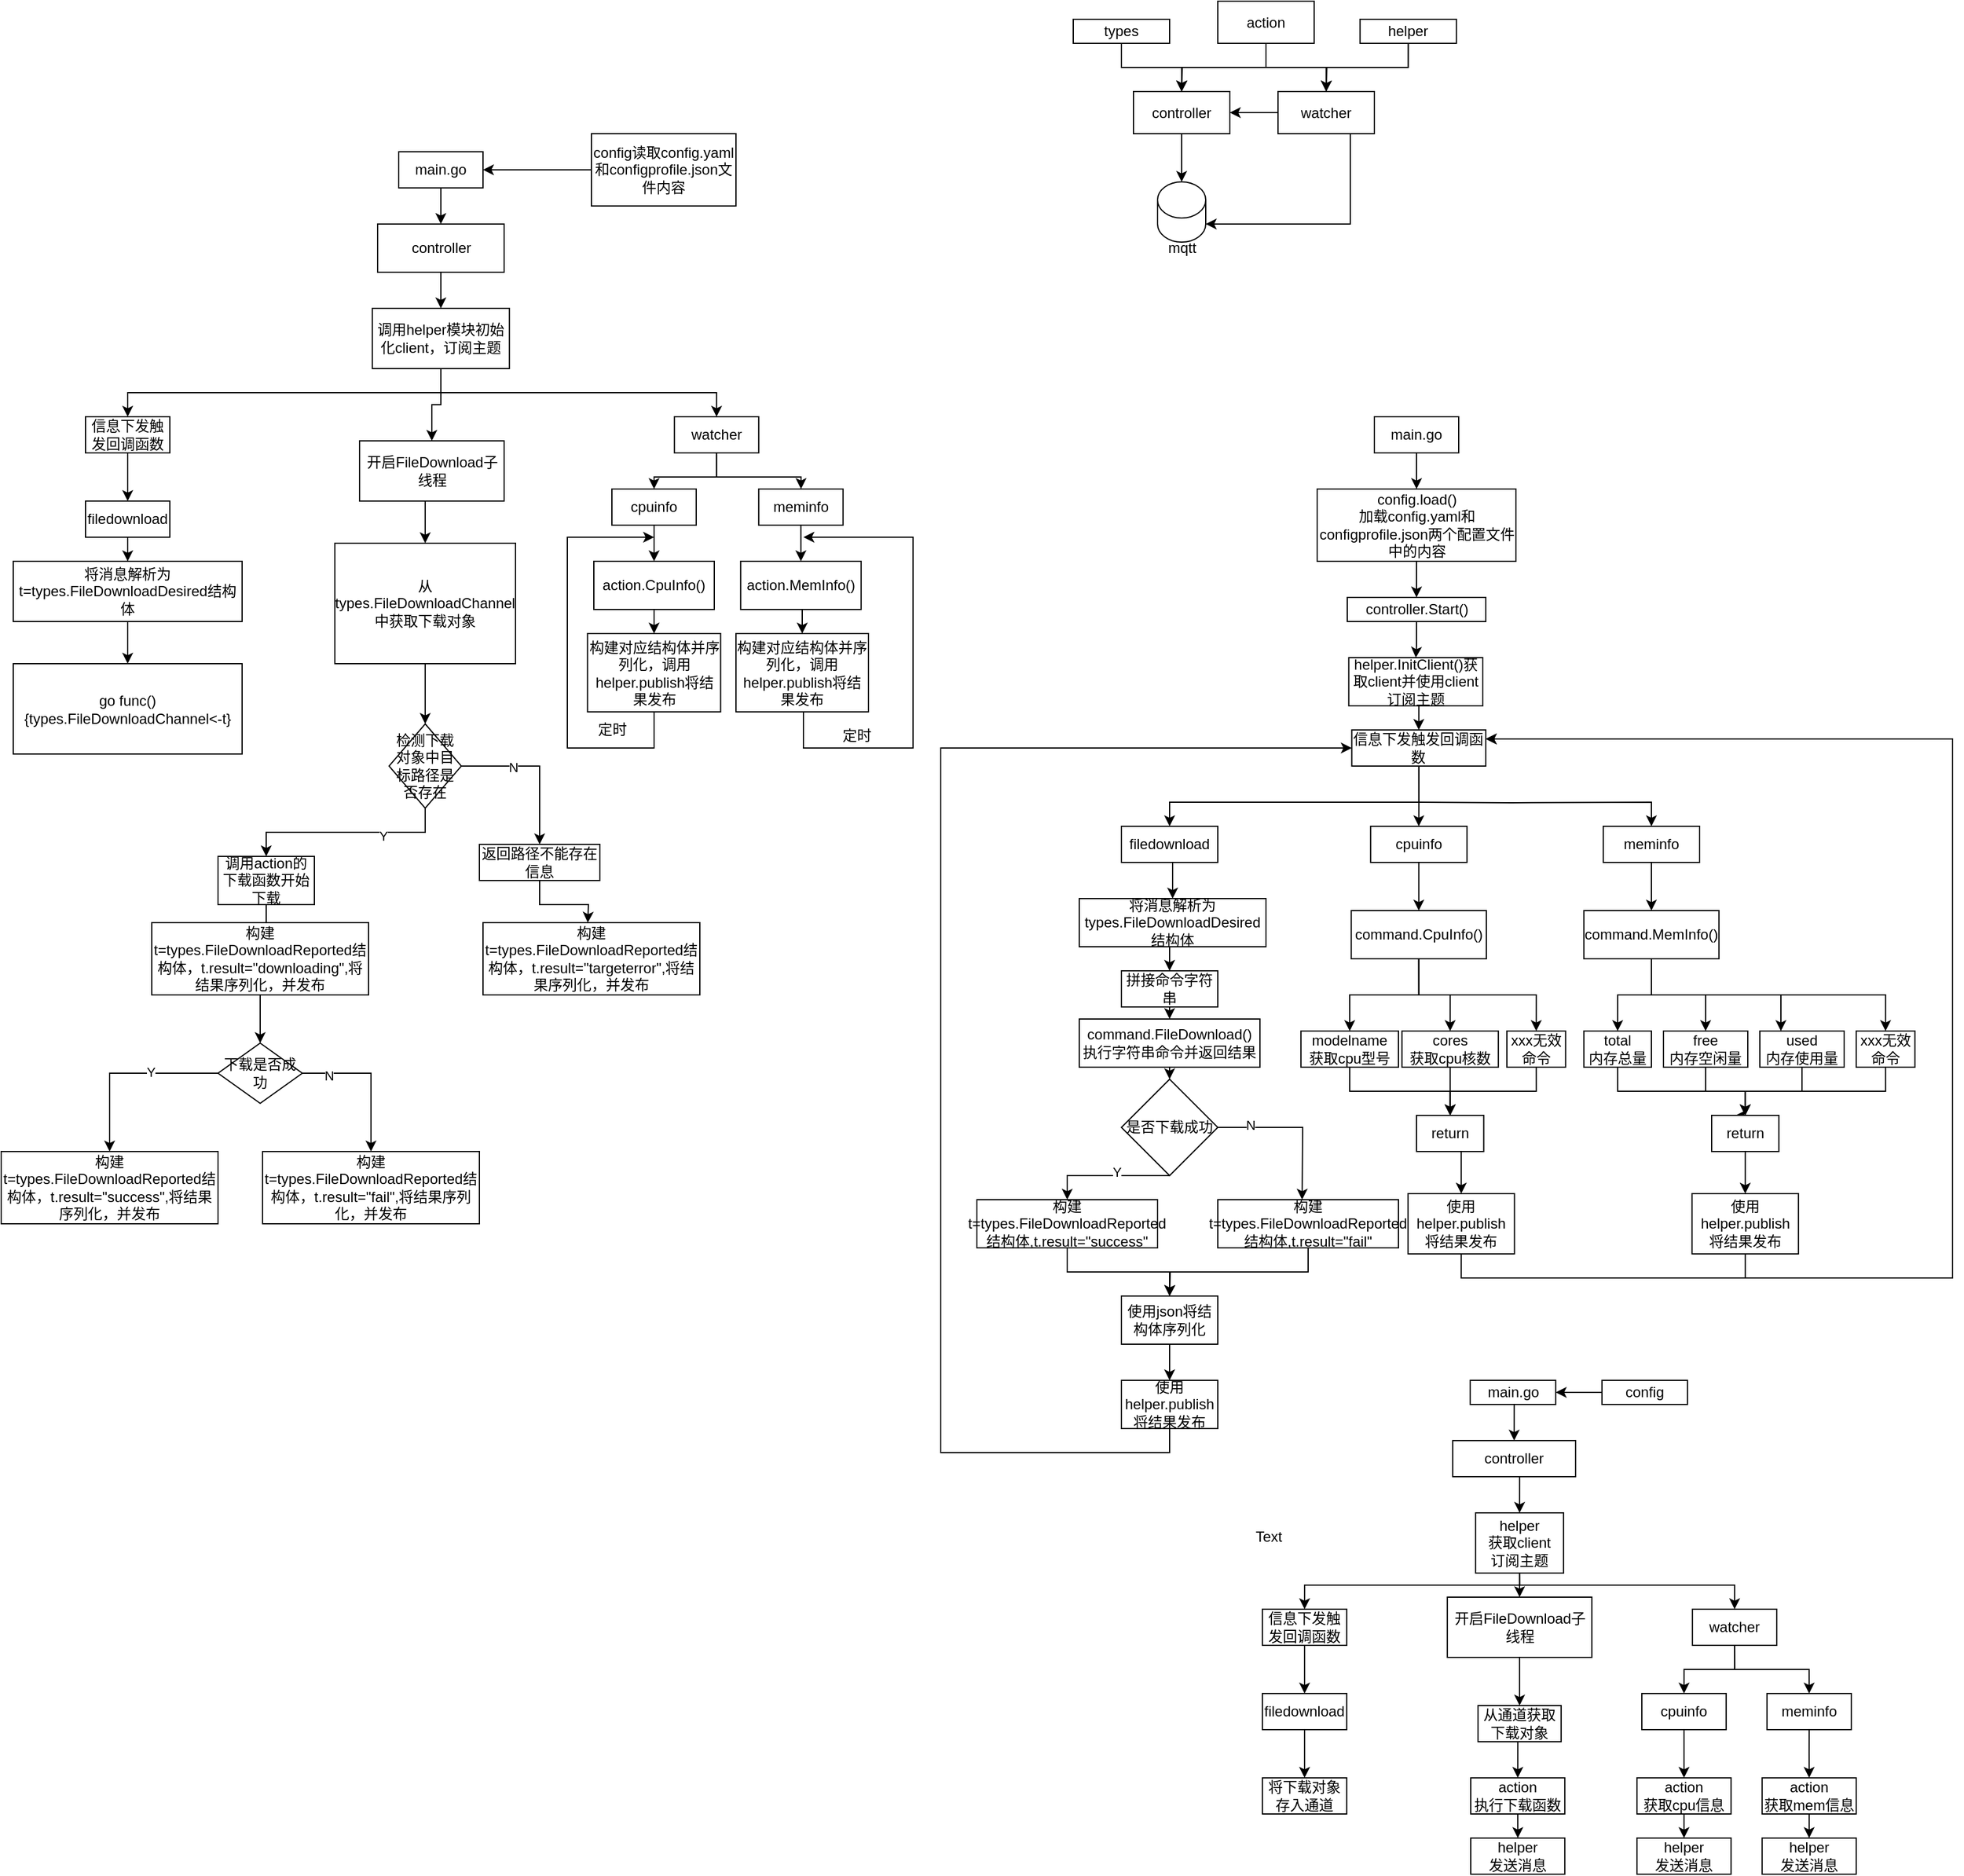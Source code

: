 <mxfile version="14.4.4" type="github">
  <diagram id="HbU7Fu5Y3P3jlQ55RAGB" name="Page-1">
    <mxGraphModel dx="2680" dy="1593" grid="1" gridSize="10" guides="1" tooltips="1" connect="1" arrows="1" fold="1" page="1" pageScale="1" pageWidth="827" pageHeight="1169" math="0" shadow="0">
      <root>
        <mxCell id="0" />
        <mxCell id="1" parent="0" />
        <mxCell id="J7t00RlYxUDwokbcdc5y-10" style="edgeStyle=orthogonalEdgeStyle;rounded=0;orthogonalLoop=1;jettySize=auto;html=1;exitX=0.5;exitY=1;exitDx=0;exitDy=0;" edge="1" parent="1" source="J7t00RlYxUDwokbcdc5y-9">
          <mxGeometry relative="1" as="geometry">
            <mxPoint x="325" y="380" as="targetPoint" />
          </mxGeometry>
        </mxCell>
        <mxCell id="J7t00RlYxUDwokbcdc5y-9" value="main.go" style="rounded=0;whiteSpace=wrap;html=1;" vertex="1" parent="1">
          <mxGeometry x="290" y="320" width="70" height="30" as="geometry" />
        </mxCell>
        <mxCell id="J7t00RlYxUDwokbcdc5y-13" value="" style="edgeStyle=orthogonalEdgeStyle;rounded=0;orthogonalLoop=1;jettySize=auto;html=1;" edge="1" parent="1" source="J7t00RlYxUDwokbcdc5y-11" target="J7t00RlYxUDwokbcdc5y-12">
          <mxGeometry relative="1" as="geometry" />
        </mxCell>
        <mxCell id="J7t00RlYxUDwokbcdc5y-11" value="config.load()&lt;br&gt;加载config.yaml和configprofile.json两个配置文件中的内容" style="rounded=0;whiteSpace=wrap;html=1;" vertex="1" parent="1">
          <mxGeometry x="242.5" y="380" width="165" height="60" as="geometry" />
        </mxCell>
        <mxCell id="J7t00RlYxUDwokbcdc5y-15" style="edgeStyle=orthogonalEdgeStyle;rounded=0;orthogonalLoop=1;jettySize=auto;html=1;exitX=0.5;exitY=1;exitDx=0;exitDy=0;" edge="1" parent="1" source="J7t00RlYxUDwokbcdc5y-12" target="J7t00RlYxUDwokbcdc5y-14">
          <mxGeometry relative="1" as="geometry" />
        </mxCell>
        <mxCell id="J7t00RlYxUDwokbcdc5y-12" value="controller.Start()" style="rounded=0;whiteSpace=wrap;html=1;" vertex="1" parent="1">
          <mxGeometry x="267.5" y="470" width="115" height="20" as="geometry" />
        </mxCell>
        <mxCell id="J7t00RlYxUDwokbcdc5y-17" style="edgeStyle=orthogonalEdgeStyle;rounded=0;orthogonalLoop=1;jettySize=auto;html=1;exitX=0.5;exitY=1;exitDx=0;exitDy=0;entryX=0.5;entryY=0;entryDx=0;entryDy=0;" edge="1" parent="1" source="J7t00RlYxUDwokbcdc5y-14" target="J7t00RlYxUDwokbcdc5y-16">
          <mxGeometry relative="1" as="geometry" />
        </mxCell>
        <mxCell id="J7t00RlYxUDwokbcdc5y-14" value="helper.InitClient()获取client并使用client订阅主题" style="rounded=0;whiteSpace=wrap;html=1;" vertex="1" parent="1">
          <mxGeometry x="268.75" y="520" width="111.25" height="40" as="geometry" />
        </mxCell>
        <mxCell id="J7t00RlYxUDwokbcdc5y-25" style="edgeStyle=orthogonalEdgeStyle;rounded=0;orthogonalLoop=1;jettySize=auto;html=1;entryX=0.5;entryY=0;entryDx=0;entryDy=0;" edge="1" parent="1" source="J7t00RlYxUDwokbcdc5y-16" target="J7t00RlYxUDwokbcdc5y-19">
          <mxGeometry relative="1" as="geometry" />
        </mxCell>
        <mxCell id="J7t00RlYxUDwokbcdc5y-26" style="edgeStyle=orthogonalEdgeStyle;rounded=0;orthogonalLoop=1;jettySize=auto;html=1;" edge="1" parent="1" target="J7t00RlYxUDwokbcdc5y-20">
          <mxGeometry relative="1" as="geometry">
            <mxPoint x="327" y="640" as="sourcePoint" />
          </mxGeometry>
        </mxCell>
        <mxCell id="J7t00RlYxUDwokbcdc5y-27" style="edgeStyle=orthogonalEdgeStyle;rounded=0;orthogonalLoop=1;jettySize=auto;html=1;exitX=0.5;exitY=1;exitDx=0;exitDy=0;entryX=0.5;entryY=0;entryDx=0;entryDy=0;" edge="1" parent="1" source="J7t00RlYxUDwokbcdc5y-16" target="J7t00RlYxUDwokbcdc5y-18">
          <mxGeometry relative="1" as="geometry">
            <Array as="points">
              <mxPoint x="327" y="640" />
              <mxPoint x="120" y="640" />
            </Array>
          </mxGeometry>
        </mxCell>
        <mxCell id="J7t00RlYxUDwokbcdc5y-16" value="信息下发触发回调函数" style="rounded=0;whiteSpace=wrap;html=1;" vertex="1" parent="1">
          <mxGeometry x="271.25" y="580" width="111.25" height="30" as="geometry" />
        </mxCell>
        <mxCell id="J7t00RlYxUDwokbcdc5y-29" style="edgeStyle=orthogonalEdgeStyle;rounded=0;orthogonalLoop=1;jettySize=auto;html=1;entryX=0.5;entryY=0;entryDx=0;entryDy=0;exitX=0.5;exitY=1;exitDx=0;exitDy=0;" edge="1" parent="1" source="J7t00RlYxUDwokbcdc5y-97" target="J7t00RlYxUDwokbcdc5y-28">
          <mxGeometry relative="1" as="geometry">
            <mxPoint x="130" y="760" as="sourcePoint" />
          </mxGeometry>
        </mxCell>
        <mxCell id="J7t00RlYxUDwokbcdc5y-99" style="edgeStyle=orthogonalEdgeStyle;rounded=0;orthogonalLoop=1;jettySize=auto;html=1;exitX=0.5;exitY=1;exitDx=0;exitDy=0;entryX=0.5;entryY=0;entryDx=0;entryDy=0;" edge="1" parent="1" source="J7t00RlYxUDwokbcdc5y-18" target="J7t00RlYxUDwokbcdc5y-97">
          <mxGeometry relative="1" as="geometry" />
        </mxCell>
        <mxCell id="J7t00RlYxUDwokbcdc5y-18" value="filedownload" style="rounded=0;whiteSpace=wrap;html=1;" vertex="1" parent="1">
          <mxGeometry x="80" y="660" width="80" height="30" as="geometry" />
        </mxCell>
        <mxCell id="J7t00RlYxUDwokbcdc5y-56" style="edgeStyle=orthogonalEdgeStyle;rounded=0;orthogonalLoop=1;jettySize=auto;html=1;exitX=0.5;exitY=1;exitDx=0;exitDy=0;entryX=0.5;entryY=0;entryDx=0;entryDy=0;" edge="1" parent="1" source="J7t00RlYxUDwokbcdc5y-19" target="J7t00RlYxUDwokbcdc5y-54">
          <mxGeometry relative="1" as="geometry" />
        </mxCell>
        <mxCell id="J7t00RlYxUDwokbcdc5y-19" value="cpuinfo" style="rounded=0;whiteSpace=wrap;html=1;" vertex="1" parent="1">
          <mxGeometry x="286.87" y="660" width="80" height="30" as="geometry" />
        </mxCell>
        <mxCell id="J7t00RlYxUDwokbcdc5y-71" style="edgeStyle=orthogonalEdgeStyle;rounded=0;orthogonalLoop=1;jettySize=auto;html=1;exitX=0.5;exitY=1;exitDx=0;exitDy=0;entryX=0.5;entryY=0;entryDx=0;entryDy=0;" edge="1" parent="1" source="J7t00RlYxUDwokbcdc5y-20" target="J7t00RlYxUDwokbcdc5y-70">
          <mxGeometry relative="1" as="geometry" />
        </mxCell>
        <mxCell id="J7t00RlYxUDwokbcdc5y-20" value="meminfo" style="rounded=0;whiteSpace=wrap;html=1;" vertex="1" parent="1">
          <mxGeometry x="480" y="660" width="80" height="30" as="geometry" />
        </mxCell>
        <mxCell id="J7t00RlYxUDwokbcdc5y-31" style="edgeStyle=orthogonalEdgeStyle;rounded=0;orthogonalLoop=1;jettySize=auto;html=1;exitX=0.5;exitY=1;exitDx=0;exitDy=0;entryX=0.5;entryY=0;entryDx=0;entryDy=0;" edge="1" parent="1" source="J7t00RlYxUDwokbcdc5y-28" target="J7t00RlYxUDwokbcdc5y-30">
          <mxGeometry relative="1" as="geometry" />
        </mxCell>
        <mxCell id="J7t00RlYxUDwokbcdc5y-28" value="拼接命令字符串" style="rounded=0;whiteSpace=wrap;html=1;" vertex="1" parent="1">
          <mxGeometry x="80" y="780" width="80" height="30" as="geometry" />
        </mxCell>
        <mxCell id="J7t00RlYxUDwokbcdc5y-34" style="edgeStyle=orthogonalEdgeStyle;rounded=0;orthogonalLoop=1;jettySize=auto;html=1;exitX=0.5;exitY=1;exitDx=0;exitDy=0;entryX=0.5;entryY=0;entryDx=0;entryDy=0;" edge="1" parent="1" source="J7t00RlYxUDwokbcdc5y-30" target="J7t00RlYxUDwokbcdc5y-33">
          <mxGeometry relative="1" as="geometry" />
        </mxCell>
        <mxCell id="J7t00RlYxUDwokbcdc5y-30" value="command.FileDownload()执行字符串命令并返回结果" style="rounded=0;whiteSpace=wrap;html=1;" vertex="1" parent="1">
          <mxGeometry x="45" y="820" width="150" height="40" as="geometry" />
        </mxCell>
        <mxCell id="J7t00RlYxUDwokbcdc5y-35" style="edgeStyle=orthogonalEdgeStyle;rounded=0;orthogonalLoop=1;jettySize=auto;html=1;exitX=0.5;exitY=1;exitDx=0;exitDy=0;entryX=0.5;entryY=0;entryDx=0;entryDy=0;" edge="1" parent="1" source="J7t00RlYxUDwokbcdc5y-33" target="J7t00RlYxUDwokbcdc5y-36">
          <mxGeometry relative="1" as="geometry">
            <mxPoint x="120" y="970" as="targetPoint" />
            <Array as="points">
              <mxPoint x="120" y="950" />
              <mxPoint x="35" y="950" />
            </Array>
          </mxGeometry>
        </mxCell>
        <mxCell id="J7t00RlYxUDwokbcdc5y-47" value="Y" style="edgeLabel;html=1;align=center;verticalAlign=middle;resizable=0;points=[];" vertex="1" connectable="0" parent="J7t00RlYxUDwokbcdc5y-35">
          <mxGeometry x="-0.148" y="-3" relative="1" as="geometry">
            <mxPoint as="offset" />
          </mxGeometry>
        </mxCell>
        <mxCell id="J7t00RlYxUDwokbcdc5y-37" style="edgeStyle=orthogonalEdgeStyle;rounded=0;orthogonalLoop=1;jettySize=auto;html=1;exitX=1;exitY=0.5;exitDx=0;exitDy=0;" edge="1" parent="1" source="J7t00RlYxUDwokbcdc5y-33">
          <mxGeometry relative="1" as="geometry">
            <mxPoint x="230" y="970" as="targetPoint" />
          </mxGeometry>
        </mxCell>
        <mxCell id="J7t00RlYxUDwokbcdc5y-46" value="N" style="edgeLabel;html=1;align=center;verticalAlign=middle;resizable=0;points=[];" vertex="1" connectable="0" parent="J7t00RlYxUDwokbcdc5y-37">
          <mxGeometry x="-0.586" y="2" relative="1" as="geometry">
            <mxPoint as="offset" />
          </mxGeometry>
        </mxCell>
        <mxCell id="J7t00RlYxUDwokbcdc5y-33" value="是否下载成功" style="rhombus;whiteSpace=wrap;html=1;" vertex="1" parent="1">
          <mxGeometry x="80" y="870" width="80" height="80" as="geometry" />
        </mxCell>
        <mxCell id="J7t00RlYxUDwokbcdc5y-40" style="edgeStyle=orthogonalEdgeStyle;rounded=0;orthogonalLoop=1;jettySize=auto;html=1;exitX=0.5;exitY=1;exitDx=0;exitDy=0;entryX=0.5;entryY=0;entryDx=0;entryDy=0;" edge="1" parent="1" source="J7t00RlYxUDwokbcdc5y-36" target="J7t00RlYxUDwokbcdc5y-39">
          <mxGeometry relative="1" as="geometry" />
        </mxCell>
        <mxCell id="J7t00RlYxUDwokbcdc5y-36" value="构建t=types.FileDownloadReported结构体,t.result=&quot;success&quot;" style="rounded=0;whiteSpace=wrap;html=1;" vertex="1" parent="1">
          <mxGeometry x="-40" y="970" width="150" height="40" as="geometry" />
        </mxCell>
        <mxCell id="J7t00RlYxUDwokbcdc5y-41" style="edgeStyle=orthogonalEdgeStyle;rounded=0;orthogonalLoop=1;jettySize=auto;html=1;exitX=0.5;exitY=1;exitDx=0;exitDy=0;" edge="1" parent="1" source="J7t00RlYxUDwokbcdc5y-38">
          <mxGeometry relative="1" as="geometry">
            <mxPoint x="120" y="1050" as="targetPoint" />
          </mxGeometry>
        </mxCell>
        <mxCell id="J7t00RlYxUDwokbcdc5y-38" value="构建t=types.FileDownloadReported结构体,t.result=&quot;fail&quot;" style="rounded=0;whiteSpace=wrap;html=1;" vertex="1" parent="1">
          <mxGeometry x="160" y="970" width="150" height="40" as="geometry" />
        </mxCell>
        <mxCell id="J7t00RlYxUDwokbcdc5y-43" style="edgeStyle=orthogonalEdgeStyle;rounded=0;orthogonalLoop=1;jettySize=auto;html=1;exitX=0.5;exitY=1;exitDx=0;exitDy=0;entryX=0.5;entryY=0;entryDx=0;entryDy=0;" edge="1" parent="1" source="J7t00RlYxUDwokbcdc5y-39" target="J7t00RlYxUDwokbcdc5y-42">
          <mxGeometry relative="1" as="geometry" />
        </mxCell>
        <mxCell id="J7t00RlYxUDwokbcdc5y-39" value="使用json将结构体序列化" style="rounded=0;whiteSpace=wrap;html=1;" vertex="1" parent="1">
          <mxGeometry x="80" y="1050" width="80" height="40" as="geometry" />
        </mxCell>
        <mxCell id="J7t00RlYxUDwokbcdc5y-44" style="edgeStyle=orthogonalEdgeStyle;rounded=0;orthogonalLoop=1;jettySize=auto;html=1;exitX=0.5;exitY=1;exitDx=0;exitDy=0;entryX=0;entryY=0.5;entryDx=0;entryDy=0;" edge="1" parent="1" source="J7t00RlYxUDwokbcdc5y-42" target="J7t00RlYxUDwokbcdc5y-16">
          <mxGeometry relative="1" as="geometry">
            <Array as="points">
              <mxPoint x="120" y="1180" />
              <mxPoint x="-70" y="1180" />
              <mxPoint x="-70" y="595" />
            </Array>
          </mxGeometry>
        </mxCell>
        <mxCell id="J7t00RlYxUDwokbcdc5y-42" value="使用helper.publish将结果发布" style="rounded=0;whiteSpace=wrap;html=1;" vertex="1" parent="1">
          <mxGeometry x="80" y="1120" width="80" height="40" as="geometry" />
        </mxCell>
        <mxCell id="J7t00RlYxUDwokbcdc5y-64" style="edgeStyle=orthogonalEdgeStyle;rounded=0;orthogonalLoop=1;jettySize=auto;html=1;exitX=0.5;exitY=1;exitDx=0;exitDy=0;entryX=0.5;entryY=0;entryDx=0;entryDy=0;" edge="1" parent="1" source="J7t00RlYxUDwokbcdc5y-48" target="J7t00RlYxUDwokbcdc5y-63">
          <mxGeometry relative="1" as="geometry" />
        </mxCell>
        <mxCell id="J7t00RlYxUDwokbcdc5y-48" value="modelname&lt;br&gt;获取cpu型号" style="rounded=0;whiteSpace=wrap;html=1;" vertex="1" parent="1">
          <mxGeometry x="229.06" y="830" width="80.94" height="30" as="geometry" />
        </mxCell>
        <mxCell id="J7t00RlYxUDwokbcdc5y-65" style="edgeStyle=orthogonalEdgeStyle;rounded=0;orthogonalLoop=1;jettySize=auto;html=1;exitX=0.5;exitY=1;exitDx=0;exitDy=0;entryX=0.5;entryY=0;entryDx=0;entryDy=0;" edge="1" parent="1" source="J7t00RlYxUDwokbcdc5y-49" target="J7t00RlYxUDwokbcdc5y-63">
          <mxGeometry relative="1" as="geometry" />
        </mxCell>
        <mxCell id="J7t00RlYxUDwokbcdc5y-49" value="cores&lt;br&gt;获取cpu核数" style="rounded=0;whiteSpace=wrap;html=1;" vertex="1" parent="1">
          <mxGeometry x="312.89" y="830" width="80" height="30" as="geometry" />
        </mxCell>
        <mxCell id="J7t00RlYxUDwokbcdc5y-57" style="edgeStyle=orthogonalEdgeStyle;rounded=0;orthogonalLoop=1;jettySize=auto;html=1;exitX=0.5;exitY=1;exitDx=0;exitDy=0;entryX=0.5;entryY=0;entryDx=0;entryDy=0;" edge="1" parent="1" source="J7t00RlYxUDwokbcdc5y-54" target="J7t00RlYxUDwokbcdc5y-49">
          <mxGeometry relative="1" as="geometry" />
        </mxCell>
        <mxCell id="J7t00RlYxUDwokbcdc5y-58" style="edgeStyle=orthogonalEdgeStyle;rounded=0;orthogonalLoop=1;jettySize=auto;html=1;exitX=0.5;exitY=1;exitDx=0;exitDy=0;entryX=0.5;entryY=0;entryDx=0;entryDy=0;" edge="1" parent="1" source="J7t00RlYxUDwokbcdc5y-54" target="J7t00RlYxUDwokbcdc5y-48">
          <mxGeometry relative="1" as="geometry" />
        </mxCell>
        <mxCell id="J7t00RlYxUDwokbcdc5y-61" style="edgeStyle=orthogonalEdgeStyle;rounded=0;orthogonalLoop=1;jettySize=auto;html=1;exitX=0.5;exitY=1;exitDx=0;exitDy=0;entryX=0.5;entryY=0;entryDx=0;entryDy=0;" edge="1" parent="1" source="J7t00RlYxUDwokbcdc5y-54" target="J7t00RlYxUDwokbcdc5y-60">
          <mxGeometry relative="1" as="geometry" />
        </mxCell>
        <mxCell id="J7t00RlYxUDwokbcdc5y-54" value="command.CpuInfo()" style="rounded=0;whiteSpace=wrap;html=1;" vertex="1" parent="1">
          <mxGeometry x="270.78" y="730" width="112.18" height="40" as="geometry" />
        </mxCell>
        <mxCell id="J7t00RlYxUDwokbcdc5y-66" style="edgeStyle=orthogonalEdgeStyle;rounded=0;orthogonalLoop=1;jettySize=auto;html=1;exitX=0.5;exitY=1;exitDx=0;exitDy=0;entryX=0.5;entryY=0;entryDx=0;entryDy=0;" edge="1" parent="1" source="J7t00RlYxUDwokbcdc5y-60" target="J7t00RlYxUDwokbcdc5y-63">
          <mxGeometry relative="1" as="geometry">
            <mxPoint x="350" y="900" as="targetPoint" />
          </mxGeometry>
        </mxCell>
        <mxCell id="J7t00RlYxUDwokbcdc5y-60" value="xxx无效命令" style="rounded=0;whiteSpace=wrap;html=1;" vertex="1" parent="1">
          <mxGeometry x="400" y="830" width="48.75" height="30" as="geometry" />
        </mxCell>
        <mxCell id="J7t00RlYxUDwokbcdc5y-68" style="edgeStyle=orthogonalEdgeStyle;rounded=0;orthogonalLoop=1;jettySize=auto;html=1;exitX=0.5;exitY=1;exitDx=0;exitDy=0;entryX=0.5;entryY=0;entryDx=0;entryDy=0;" edge="1" parent="1" source="J7t00RlYxUDwokbcdc5y-63" target="J7t00RlYxUDwokbcdc5y-67">
          <mxGeometry relative="1" as="geometry" />
        </mxCell>
        <mxCell id="J7t00RlYxUDwokbcdc5y-63" value="return" style="rounded=0;whiteSpace=wrap;html=1;" vertex="1" parent="1">
          <mxGeometry x="325" y="900" width="55.79" height="30" as="geometry" />
        </mxCell>
        <mxCell id="J7t00RlYxUDwokbcdc5y-88" style="edgeStyle=orthogonalEdgeStyle;rounded=0;orthogonalLoop=1;jettySize=auto;html=1;exitX=0.5;exitY=1;exitDx=0;exitDy=0;entryX=1;entryY=0.25;entryDx=0;entryDy=0;" edge="1" parent="1" source="J7t00RlYxUDwokbcdc5y-67" target="J7t00RlYxUDwokbcdc5y-16">
          <mxGeometry relative="1" as="geometry">
            <Array as="points">
              <mxPoint x="362" y="1035" />
              <mxPoint x="770" y="1035" />
              <mxPoint x="770" y="588" />
            </Array>
          </mxGeometry>
        </mxCell>
        <mxCell id="J7t00RlYxUDwokbcdc5y-67" value="使用helper.publish将结果发布" style="rounded=0;whiteSpace=wrap;html=1;" vertex="1" parent="1">
          <mxGeometry x="317.93" y="965" width="88.36" height="50" as="geometry" />
        </mxCell>
        <mxCell id="J7t00RlYxUDwokbcdc5y-75" style="edgeStyle=orthogonalEdgeStyle;rounded=0;orthogonalLoop=1;jettySize=auto;html=1;exitX=0.5;exitY=1;exitDx=0;exitDy=0;entryX=0.5;entryY=0;entryDx=0;entryDy=0;" edge="1" parent="1" source="J7t00RlYxUDwokbcdc5y-70" target="J7t00RlYxUDwokbcdc5y-72">
          <mxGeometry relative="1" as="geometry" />
        </mxCell>
        <mxCell id="J7t00RlYxUDwokbcdc5y-76" style="edgeStyle=orthogonalEdgeStyle;rounded=0;orthogonalLoop=1;jettySize=auto;html=1;exitX=0.5;exitY=1;exitDx=0;exitDy=0;entryX=0.5;entryY=0;entryDx=0;entryDy=0;" edge="1" parent="1" source="J7t00RlYxUDwokbcdc5y-70" target="J7t00RlYxUDwokbcdc5y-73">
          <mxGeometry relative="1" as="geometry" />
        </mxCell>
        <mxCell id="J7t00RlYxUDwokbcdc5y-77" style="edgeStyle=orthogonalEdgeStyle;rounded=0;orthogonalLoop=1;jettySize=auto;html=1;exitX=0.5;exitY=1;exitDx=0;exitDy=0;entryX=0.25;entryY=0;entryDx=0;entryDy=0;" edge="1" parent="1" source="J7t00RlYxUDwokbcdc5y-70" target="J7t00RlYxUDwokbcdc5y-74">
          <mxGeometry relative="1" as="geometry" />
        </mxCell>
        <mxCell id="J7t00RlYxUDwokbcdc5y-79" style="edgeStyle=orthogonalEdgeStyle;rounded=0;orthogonalLoop=1;jettySize=auto;html=1;exitX=0.5;exitY=1;exitDx=0;exitDy=0;entryX=0.5;entryY=0;entryDx=0;entryDy=0;" edge="1" parent="1" source="J7t00RlYxUDwokbcdc5y-70" target="J7t00RlYxUDwokbcdc5y-78">
          <mxGeometry relative="1" as="geometry" />
        </mxCell>
        <mxCell id="J7t00RlYxUDwokbcdc5y-70" value="command.MemInfo()" style="rounded=0;whiteSpace=wrap;html=1;" vertex="1" parent="1">
          <mxGeometry x="463.91" y="730" width="112.18" height="40" as="geometry" />
        </mxCell>
        <mxCell id="J7t00RlYxUDwokbcdc5y-81" style="edgeStyle=orthogonalEdgeStyle;rounded=0;orthogonalLoop=1;jettySize=auto;html=1;exitX=0.5;exitY=1;exitDx=0;exitDy=0;entryX=0.5;entryY=0;entryDx=0;entryDy=0;" edge="1" parent="1" source="J7t00RlYxUDwokbcdc5y-72" target="J7t00RlYxUDwokbcdc5y-80">
          <mxGeometry relative="1" as="geometry" />
        </mxCell>
        <mxCell id="J7t00RlYxUDwokbcdc5y-72" value="total&lt;br&gt;内存总量" style="rounded=0;whiteSpace=wrap;html=1;" vertex="1" parent="1">
          <mxGeometry x="463.91" y="830" width="56.09" height="30" as="geometry" />
        </mxCell>
        <mxCell id="J7t00RlYxUDwokbcdc5y-82" style="edgeStyle=orthogonalEdgeStyle;rounded=0;orthogonalLoop=1;jettySize=auto;html=1;exitX=0.5;exitY=1;exitDx=0;exitDy=0;entryX=0.358;entryY=0;entryDx=0;entryDy=0;entryPerimeter=0;" edge="1" parent="1" source="J7t00RlYxUDwokbcdc5y-73" target="J7t00RlYxUDwokbcdc5y-80">
          <mxGeometry relative="1" as="geometry">
            <mxPoint x="600" y="900" as="targetPoint" />
            <Array as="points">
              <mxPoint x="565" y="880" />
              <mxPoint x="598" y="880" />
              <mxPoint x="598" y="900" />
            </Array>
          </mxGeometry>
        </mxCell>
        <mxCell id="J7t00RlYxUDwokbcdc5y-73" value="free&lt;br&gt;内存空闲量" style="rounded=0;whiteSpace=wrap;html=1;" vertex="1" parent="1">
          <mxGeometry x="530" y="830" width="70" height="30" as="geometry" />
        </mxCell>
        <mxCell id="J7t00RlYxUDwokbcdc5y-83" style="edgeStyle=orthogonalEdgeStyle;rounded=0;orthogonalLoop=1;jettySize=auto;html=1;exitX=0.5;exitY=1;exitDx=0;exitDy=0;entryX=0.5;entryY=0;entryDx=0;entryDy=0;" edge="1" parent="1" source="J7t00RlYxUDwokbcdc5y-74" target="J7t00RlYxUDwokbcdc5y-80">
          <mxGeometry relative="1" as="geometry" />
        </mxCell>
        <mxCell id="J7t00RlYxUDwokbcdc5y-74" value="used&lt;br&gt;内存使用量" style="rounded=0;whiteSpace=wrap;html=1;" vertex="1" parent="1">
          <mxGeometry x="610" y="830" width="70" height="30" as="geometry" />
        </mxCell>
        <mxCell id="J7t00RlYxUDwokbcdc5y-84" style="edgeStyle=orthogonalEdgeStyle;rounded=0;orthogonalLoop=1;jettySize=auto;html=1;exitX=0.5;exitY=1;exitDx=0;exitDy=0;entryX=0.5;entryY=0;entryDx=0;entryDy=0;" edge="1" parent="1" source="J7t00RlYxUDwokbcdc5y-78" target="J7t00RlYxUDwokbcdc5y-80">
          <mxGeometry relative="1" as="geometry" />
        </mxCell>
        <mxCell id="J7t00RlYxUDwokbcdc5y-78" value="xxx无效命令" style="rounded=0;whiteSpace=wrap;html=1;" vertex="1" parent="1">
          <mxGeometry x="690" y="830" width="48.75" height="30" as="geometry" />
        </mxCell>
        <mxCell id="J7t00RlYxUDwokbcdc5y-86" style="edgeStyle=orthogonalEdgeStyle;rounded=0;orthogonalLoop=1;jettySize=auto;html=1;exitX=0.5;exitY=1;exitDx=0;exitDy=0;entryX=0.5;entryY=0;entryDx=0;entryDy=0;" edge="1" parent="1" source="J7t00RlYxUDwokbcdc5y-80" target="J7t00RlYxUDwokbcdc5y-85">
          <mxGeometry relative="1" as="geometry" />
        </mxCell>
        <mxCell id="J7t00RlYxUDwokbcdc5y-80" value="return" style="rounded=0;whiteSpace=wrap;html=1;" vertex="1" parent="1">
          <mxGeometry x="570" y="900" width="55.79" height="30" as="geometry" />
        </mxCell>
        <mxCell id="J7t00RlYxUDwokbcdc5y-87" style="edgeStyle=orthogonalEdgeStyle;rounded=0;orthogonalLoop=1;jettySize=auto;html=1;exitX=0.5;exitY=1;exitDx=0;exitDy=0;entryX=1;entryY=0.25;entryDx=0;entryDy=0;" edge="1" parent="1" source="J7t00RlYxUDwokbcdc5y-85" target="J7t00RlYxUDwokbcdc5y-16">
          <mxGeometry relative="1" as="geometry">
            <Array as="points">
              <mxPoint x="598" y="1035" />
              <mxPoint x="770" y="1035" />
              <mxPoint x="770" y="588" />
            </Array>
          </mxGeometry>
        </mxCell>
        <mxCell id="J7t00RlYxUDwokbcdc5y-85" value="使用helper.publish将结果发布" style="rounded=0;whiteSpace=wrap;html=1;" vertex="1" parent="1">
          <mxGeometry x="553.72" y="965" width="88.36" height="50" as="geometry" />
        </mxCell>
        <mxCell id="J7t00RlYxUDwokbcdc5y-97" value="将消息解析为types.FileDownloadDesired结构体" style="rounded=0;whiteSpace=wrap;html=1;" vertex="1" parent="1">
          <mxGeometry x="45" y="720" width="155" height="40" as="geometry" />
        </mxCell>
        <mxCell id="J7t00RlYxUDwokbcdc5y-100" style="edgeStyle=orthogonalEdgeStyle;rounded=0;orthogonalLoop=1;jettySize=auto;html=1;exitX=0.5;exitY=1;exitDx=0;exitDy=0;entryX=0.5;entryY=0;entryDx=0;entryDy=0;entryPerimeter=0;" edge="1" parent="1" source="J7t00RlYxUDwokbcdc5y-101" target="J7t00RlYxUDwokbcdc5y-113">
          <mxGeometry relative="1" as="geometry" />
        </mxCell>
        <mxCell id="J7t00RlYxUDwokbcdc5y-101" value="controller" style="rounded=0;whiteSpace=wrap;html=1;" vertex="1" parent="1">
          <mxGeometry x="90" y="50" width="80" height="35" as="geometry" />
        </mxCell>
        <mxCell id="J7t00RlYxUDwokbcdc5y-102" style="edgeStyle=orthogonalEdgeStyle;rounded=0;orthogonalLoop=1;jettySize=auto;html=1;exitX=0;exitY=0.5;exitDx=0;exitDy=0;entryX=1;entryY=0.5;entryDx=0;entryDy=0;" edge="1" parent="1" source="J7t00RlYxUDwokbcdc5y-104" target="J7t00RlYxUDwokbcdc5y-101">
          <mxGeometry relative="1" as="geometry" />
        </mxCell>
        <mxCell id="J7t00RlYxUDwokbcdc5y-103" style="edgeStyle=orthogonalEdgeStyle;rounded=0;orthogonalLoop=1;jettySize=auto;html=1;exitX=0.75;exitY=1;exitDx=0;exitDy=0;entryX=1;entryY=1;entryDx=0;entryDy=-15;entryPerimeter=0;" edge="1" parent="1" source="J7t00RlYxUDwokbcdc5y-104" target="J7t00RlYxUDwokbcdc5y-113">
          <mxGeometry relative="1" as="geometry" />
        </mxCell>
        <mxCell id="J7t00RlYxUDwokbcdc5y-104" value="watcher" style="rounded=0;whiteSpace=wrap;html=1;" vertex="1" parent="1">
          <mxGeometry x="210" y="50" width="80" height="35" as="geometry" />
        </mxCell>
        <mxCell id="J7t00RlYxUDwokbcdc5y-105" style="edgeStyle=orthogonalEdgeStyle;rounded=0;orthogonalLoop=1;jettySize=auto;html=1;exitX=0.5;exitY=1;exitDx=0;exitDy=0;" edge="1" parent="1" source="J7t00RlYxUDwokbcdc5y-107">
          <mxGeometry relative="1" as="geometry">
            <mxPoint x="250" y="50" as="targetPoint" />
          </mxGeometry>
        </mxCell>
        <mxCell id="J7t00RlYxUDwokbcdc5y-106" style="edgeStyle=orthogonalEdgeStyle;rounded=0;orthogonalLoop=1;jettySize=auto;html=1;exitX=0.5;exitY=1;exitDx=0;exitDy=0;" edge="1" parent="1" source="J7t00RlYxUDwokbcdc5y-107">
          <mxGeometry relative="1" as="geometry">
            <mxPoint x="130" y="50" as="targetPoint" />
          </mxGeometry>
        </mxCell>
        <mxCell id="J7t00RlYxUDwokbcdc5y-107" value="action" style="rounded=0;whiteSpace=wrap;html=1;" vertex="1" parent="1">
          <mxGeometry x="160" y="-25" width="80" height="35" as="geometry" />
        </mxCell>
        <mxCell id="J7t00RlYxUDwokbcdc5y-108" style="edgeStyle=orthogonalEdgeStyle;rounded=0;orthogonalLoop=1;jettySize=auto;html=1;exitX=0.5;exitY=1;exitDx=0;exitDy=0;" edge="1" parent="1" source="J7t00RlYxUDwokbcdc5y-109" target="J7t00RlYxUDwokbcdc5y-101">
          <mxGeometry relative="1" as="geometry" />
        </mxCell>
        <mxCell id="J7t00RlYxUDwokbcdc5y-109" value="types" style="rounded=0;whiteSpace=wrap;html=1;" vertex="1" parent="1">
          <mxGeometry x="40" y="-10" width="80" height="20" as="geometry" />
        </mxCell>
        <mxCell id="J7t00RlYxUDwokbcdc5y-110" style="edgeStyle=orthogonalEdgeStyle;rounded=0;orthogonalLoop=1;jettySize=auto;html=1;exitX=0.5;exitY=1;exitDx=0;exitDy=0;entryX=0.5;entryY=0;entryDx=0;entryDy=0;" edge="1" parent="1" source="J7t00RlYxUDwokbcdc5y-112" target="J7t00RlYxUDwokbcdc5y-104">
          <mxGeometry relative="1" as="geometry" />
        </mxCell>
        <mxCell id="J7t00RlYxUDwokbcdc5y-111" style="edgeStyle=orthogonalEdgeStyle;rounded=0;orthogonalLoop=1;jettySize=auto;html=1;exitX=0.5;exitY=1;exitDx=0;exitDy=0;entryX=0.5;entryY=0;entryDx=0;entryDy=0;" edge="1" parent="1" source="J7t00RlYxUDwokbcdc5y-112" target="J7t00RlYxUDwokbcdc5y-101">
          <mxGeometry relative="1" as="geometry" />
        </mxCell>
        <mxCell id="J7t00RlYxUDwokbcdc5y-112" value="helper" style="rounded=0;whiteSpace=wrap;html=1;" vertex="1" parent="1">
          <mxGeometry x="278.13" y="-10" width="80" height="20" as="geometry" />
        </mxCell>
        <mxCell id="J7t00RlYxUDwokbcdc5y-113" value="" style="shape=cylinder3;whiteSpace=wrap;html=1;boundedLbl=1;backgroundOutline=1;size=15;" vertex="1" parent="1">
          <mxGeometry x="110" y="125" width="40" height="50" as="geometry" />
        </mxCell>
        <mxCell id="J7t00RlYxUDwokbcdc5y-114" value="mqtt" style="text;html=1;align=center;verticalAlign=middle;resizable=0;points=[];autosize=1;" vertex="1" parent="1">
          <mxGeometry x="110" y="170" width="40" height="20" as="geometry" />
        </mxCell>
        <mxCell id="J7t00RlYxUDwokbcdc5y-208" style="edgeStyle=orthogonalEdgeStyle;rounded=0;orthogonalLoop=1;jettySize=auto;html=1;exitX=0.5;exitY=1;exitDx=0;exitDy=0;" edge="1" parent="1" source="J7t00RlYxUDwokbcdc5y-209">
          <mxGeometry relative="1" as="geometry">
            <mxPoint x="-485" y="230" as="targetPoint" />
          </mxGeometry>
        </mxCell>
        <mxCell id="J7t00RlYxUDwokbcdc5y-209" value="controller" style="rounded=0;whiteSpace=wrap;html=1;" vertex="1" parent="1">
          <mxGeometry x="-537.5" y="160" width="105" height="40" as="geometry" />
        </mxCell>
        <mxCell id="J7t00RlYxUDwokbcdc5y-210" style="edgeStyle=orthogonalEdgeStyle;rounded=0;orthogonalLoop=1;jettySize=auto;html=1;exitX=0.5;exitY=1;exitDx=0;exitDy=0;entryX=0.5;entryY=0;entryDx=0;entryDy=0;" edge="1" parent="1" source="J7t00RlYxUDwokbcdc5y-213" target="J7t00RlYxUDwokbcdc5y-220">
          <mxGeometry relative="1" as="geometry" />
        </mxCell>
        <mxCell id="J7t00RlYxUDwokbcdc5y-211" style="edgeStyle=orthogonalEdgeStyle;rounded=0;orthogonalLoop=1;jettySize=auto;html=1;exitX=0.5;exitY=1;exitDx=0;exitDy=0;" edge="1" parent="1" source="J7t00RlYxUDwokbcdc5y-213" target="J7t00RlYxUDwokbcdc5y-236">
          <mxGeometry relative="1" as="geometry" />
        </mxCell>
        <mxCell id="J7t00RlYxUDwokbcdc5y-212" style="edgeStyle=orthogonalEdgeStyle;rounded=0;orthogonalLoop=1;jettySize=auto;html=1;exitX=0.5;exitY=1;exitDx=0;exitDy=0;" edge="1" parent="1" source="J7t00RlYxUDwokbcdc5y-213" target="J7t00RlYxUDwokbcdc5y-252">
          <mxGeometry relative="1" as="geometry" />
        </mxCell>
        <mxCell id="J7t00RlYxUDwokbcdc5y-213" value="调用helper模块初始化client，订阅主题" style="rounded=0;whiteSpace=wrap;html=1;" vertex="1" parent="1">
          <mxGeometry x="-541.87" y="230" width="113.75" height="50" as="geometry" />
        </mxCell>
        <mxCell id="J7t00RlYxUDwokbcdc5y-214" style="edgeStyle=orthogonalEdgeStyle;rounded=0;orthogonalLoop=1;jettySize=auto;html=1;exitX=0;exitY=0.5;exitDx=0;exitDy=0;" edge="1" parent="1" source="J7t00RlYxUDwokbcdc5y-215" target="J7t00RlYxUDwokbcdc5y-217">
          <mxGeometry relative="1" as="geometry" />
        </mxCell>
        <mxCell id="J7t00RlYxUDwokbcdc5y-215" value="config读取config.yaml和configprofile.json文件内容" style="rounded=0;whiteSpace=wrap;html=1;" vertex="1" parent="1">
          <mxGeometry x="-360" y="85" width="120" height="60" as="geometry" />
        </mxCell>
        <mxCell id="J7t00RlYxUDwokbcdc5y-216" style="edgeStyle=orthogonalEdgeStyle;rounded=0;orthogonalLoop=1;jettySize=auto;html=1;exitX=0.5;exitY=1;exitDx=0;exitDy=0;" edge="1" parent="1" source="J7t00RlYxUDwokbcdc5y-217" target="J7t00RlYxUDwokbcdc5y-209">
          <mxGeometry relative="1" as="geometry" />
        </mxCell>
        <mxCell id="J7t00RlYxUDwokbcdc5y-217" value="main.go" style="rounded=0;whiteSpace=wrap;html=1;" vertex="1" parent="1">
          <mxGeometry x="-520" y="100" width="70" height="30" as="geometry" />
        </mxCell>
        <mxCell id="J7t00RlYxUDwokbcdc5y-218" style="edgeStyle=orthogonalEdgeStyle;rounded=0;orthogonalLoop=1;jettySize=auto;html=1;exitX=0.5;exitY=1;exitDx=0;exitDy=0;entryX=0.5;entryY=0;entryDx=0;entryDy=0;" edge="1" parent="1" source="J7t00RlYxUDwokbcdc5y-220" target="J7t00RlYxUDwokbcdc5y-222">
          <mxGeometry relative="1" as="geometry" />
        </mxCell>
        <mxCell id="J7t00RlYxUDwokbcdc5y-219" style="edgeStyle=orthogonalEdgeStyle;rounded=0;orthogonalLoop=1;jettySize=auto;html=1;exitX=0.5;exitY=1;exitDx=0;exitDy=0;" edge="1" parent="1" source="J7t00RlYxUDwokbcdc5y-220" target="J7t00RlYxUDwokbcdc5y-224">
          <mxGeometry relative="1" as="geometry">
            <Array as="points">
              <mxPoint x="-256" y="370" />
              <mxPoint x="-186" y="370" />
            </Array>
          </mxGeometry>
        </mxCell>
        <mxCell id="J7t00RlYxUDwokbcdc5y-220" value="watcher" style="rounded=0;whiteSpace=wrap;html=1;" vertex="1" parent="1">
          <mxGeometry x="-291.12" y="320" width="70" height="30" as="geometry" />
        </mxCell>
        <mxCell id="J7t00RlYxUDwokbcdc5y-221" style="edgeStyle=orthogonalEdgeStyle;rounded=0;orthogonalLoop=1;jettySize=auto;html=1;exitX=0.5;exitY=1;exitDx=0;exitDy=0;" edge="1" parent="1" source="J7t00RlYxUDwokbcdc5y-222" target="J7t00RlYxUDwokbcdc5y-226">
          <mxGeometry relative="1" as="geometry" />
        </mxCell>
        <mxCell id="J7t00RlYxUDwokbcdc5y-222" value="cpuinfo" style="rounded=0;whiteSpace=wrap;html=1;" vertex="1" parent="1">
          <mxGeometry x="-343" y="380" width="70" height="30" as="geometry" />
        </mxCell>
        <mxCell id="J7t00RlYxUDwokbcdc5y-223" style="edgeStyle=orthogonalEdgeStyle;rounded=0;orthogonalLoop=1;jettySize=auto;html=1;exitX=0.5;exitY=1;exitDx=0;exitDy=0;" edge="1" parent="1" source="J7t00RlYxUDwokbcdc5y-224" target="J7t00RlYxUDwokbcdc5y-228">
          <mxGeometry relative="1" as="geometry" />
        </mxCell>
        <mxCell id="J7t00RlYxUDwokbcdc5y-224" value="meminfo" style="rounded=0;whiteSpace=wrap;html=1;" vertex="1" parent="1">
          <mxGeometry x="-221.12" y="380" width="70" height="30" as="geometry" />
        </mxCell>
        <mxCell id="J7t00RlYxUDwokbcdc5y-225" style="edgeStyle=orthogonalEdgeStyle;rounded=0;orthogonalLoop=1;jettySize=auto;html=1;exitX=0.5;exitY=1;exitDx=0;exitDy=0;entryX=0.5;entryY=0;entryDx=0;entryDy=0;" edge="1" parent="1" source="J7t00RlYxUDwokbcdc5y-226" target="J7t00RlYxUDwokbcdc5y-230">
          <mxGeometry relative="1" as="geometry" />
        </mxCell>
        <mxCell id="J7t00RlYxUDwokbcdc5y-226" value="action.CpuInfo()" style="rounded=0;whiteSpace=wrap;html=1;" vertex="1" parent="1">
          <mxGeometry x="-358" y="440" width="100" height="40" as="geometry" />
        </mxCell>
        <mxCell id="J7t00RlYxUDwokbcdc5y-227" style="edgeStyle=orthogonalEdgeStyle;rounded=0;orthogonalLoop=1;jettySize=auto;html=1;exitX=0.5;exitY=1;exitDx=0;exitDy=0;entryX=0.5;entryY=0;entryDx=0;entryDy=0;" edge="1" parent="1" source="J7t00RlYxUDwokbcdc5y-228" target="J7t00RlYxUDwokbcdc5y-233">
          <mxGeometry relative="1" as="geometry" />
        </mxCell>
        <mxCell id="J7t00RlYxUDwokbcdc5y-228" value="action.MemInfo()" style="rounded=0;whiteSpace=wrap;html=1;" vertex="1" parent="1">
          <mxGeometry x="-236.12" y="440" width="100" height="40" as="geometry" />
        </mxCell>
        <mxCell id="J7t00RlYxUDwokbcdc5y-229" style="edgeStyle=orthogonalEdgeStyle;rounded=0;orthogonalLoop=1;jettySize=auto;html=1;exitX=0.5;exitY=1;exitDx=0;exitDy=0;" edge="1" parent="1" source="J7t00RlYxUDwokbcdc5y-230">
          <mxGeometry relative="1" as="geometry">
            <mxPoint x="-308" y="420" as="targetPoint" />
            <Array as="points">
              <mxPoint x="-308" y="595" />
              <mxPoint x="-380" y="595" />
              <mxPoint x="-380" y="420" />
            </Array>
          </mxGeometry>
        </mxCell>
        <mxCell id="J7t00RlYxUDwokbcdc5y-230" value="构建对应结构体并序列化，调用helper.publish将结果发布" style="rounded=0;whiteSpace=wrap;html=1;" vertex="1" parent="1">
          <mxGeometry x="-363.25" y="500" width="110.5" height="65" as="geometry" />
        </mxCell>
        <mxCell id="J7t00RlYxUDwokbcdc5y-231" value="定时" style="text;html=1;align=center;verticalAlign=middle;resizable=0;points=[];autosize=1;" vertex="1" parent="1">
          <mxGeometry x="-363.25" y="570" width="40" height="20" as="geometry" />
        </mxCell>
        <mxCell id="J7t00RlYxUDwokbcdc5y-232" style="edgeStyle=orthogonalEdgeStyle;rounded=0;orthogonalLoop=1;jettySize=auto;html=1;exitX=0.5;exitY=1;exitDx=0;exitDy=0;" edge="1" parent="1" source="J7t00RlYxUDwokbcdc5y-233">
          <mxGeometry relative="1" as="geometry">
            <mxPoint x="-184" y="420" as="targetPoint" />
            <Array as="points">
              <mxPoint x="-184" y="555" />
              <mxPoint x="-184" y="595" />
              <mxPoint x="-93" y="595" />
              <mxPoint x="-93" y="420" />
            </Array>
          </mxGeometry>
        </mxCell>
        <mxCell id="J7t00RlYxUDwokbcdc5y-233" value="构建对应结构体并序列化，调用helper.publish将结果发布" style="rounded=0;whiteSpace=wrap;html=1;" vertex="1" parent="1">
          <mxGeometry x="-240" y="500" width="110" height="65" as="geometry" />
        </mxCell>
        <mxCell id="J7t00RlYxUDwokbcdc5y-234" value="定时" style="text;html=1;align=center;verticalAlign=middle;resizable=0;points=[];autosize=1;" vertex="1" parent="1">
          <mxGeometry x="-160" y="575" width="40" height="20" as="geometry" />
        </mxCell>
        <mxCell id="J7t00RlYxUDwokbcdc5y-235" style="edgeStyle=orthogonalEdgeStyle;rounded=0;orthogonalLoop=1;jettySize=auto;html=1;exitX=0.5;exitY=1;exitDx=0;exitDy=0;" edge="1" parent="1" source="J7t00RlYxUDwokbcdc5y-236" target="J7t00RlYxUDwokbcdc5y-238">
          <mxGeometry relative="1" as="geometry" />
        </mxCell>
        <mxCell id="J7t00RlYxUDwokbcdc5y-236" value="信息下发触发回调函数" style="rounded=0;whiteSpace=wrap;html=1;" vertex="1" parent="1">
          <mxGeometry x="-780" y="320" width="70" height="30" as="geometry" />
        </mxCell>
        <mxCell id="J7t00RlYxUDwokbcdc5y-237" value="" style="edgeStyle=orthogonalEdgeStyle;rounded=0;orthogonalLoop=1;jettySize=auto;html=1;" edge="1" parent="1" source="J7t00RlYxUDwokbcdc5y-238" target="J7t00RlYxUDwokbcdc5y-240">
          <mxGeometry relative="1" as="geometry" />
        </mxCell>
        <mxCell id="J7t00RlYxUDwokbcdc5y-238" value="filedownload" style="rounded=0;whiteSpace=wrap;html=1;" vertex="1" parent="1">
          <mxGeometry x="-780" y="390" width="70" height="30" as="geometry" />
        </mxCell>
        <mxCell id="J7t00RlYxUDwokbcdc5y-239" style="edgeStyle=orthogonalEdgeStyle;rounded=0;orthogonalLoop=1;jettySize=auto;html=1;exitX=0.5;exitY=1;exitDx=0;exitDy=0;" edge="1" parent="1" source="J7t00RlYxUDwokbcdc5y-240" target="J7t00RlYxUDwokbcdc5y-241">
          <mxGeometry relative="1" as="geometry" />
        </mxCell>
        <mxCell id="J7t00RlYxUDwokbcdc5y-240" value="将消息解析为t=types.FileDownloadDesired结构体" style="rounded=0;whiteSpace=wrap;html=1;" vertex="1" parent="1">
          <mxGeometry x="-840" y="440" width="190" height="50" as="geometry" />
        </mxCell>
        <mxCell id="J7t00RlYxUDwokbcdc5y-241" value="go func(){types.FileDownloadChannel&amp;lt;-t}" style="rounded=0;whiteSpace=wrap;html=1;" vertex="1" parent="1">
          <mxGeometry x="-840" y="525" width="190" height="75" as="geometry" />
        </mxCell>
        <mxCell id="J7t00RlYxUDwokbcdc5y-242" style="edgeStyle=orthogonalEdgeStyle;rounded=0;orthogonalLoop=1;jettySize=auto;html=1;exitX=0.5;exitY=1;exitDx=0;exitDy=0;entryX=0.5;entryY=0;entryDx=0;entryDy=0;" edge="1" parent="1" source="J7t00RlYxUDwokbcdc5y-246" target="J7t00RlYxUDwokbcdc5y-248">
          <mxGeometry relative="1" as="geometry" />
        </mxCell>
        <mxCell id="J7t00RlYxUDwokbcdc5y-243" value="Y" style="edgeLabel;html=1;align=center;verticalAlign=middle;resizable=0;points=[];" vertex="1" connectable="0" parent="J7t00RlYxUDwokbcdc5y-242">
          <mxGeometry x="-0.36" y="3" relative="1" as="geometry">
            <mxPoint as="offset" />
          </mxGeometry>
        </mxCell>
        <mxCell id="J7t00RlYxUDwokbcdc5y-244" style="edgeStyle=orthogonalEdgeStyle;rounded=0;orthogonalLoop=1;jettySize=auto;html=1;exitX=1;exitY=0.5;exitDx=0;exitDy=0;" edge="1" parent="1" source="J7t00RlYxUDwokbcdc5y-246" target="J7t00RlYxUDwokbcdc5y-250">
          <mxGeometry relative="1" as="geometry" />
        </mxCell>
        <mxCell id="J7t00RlYxUDwokbcdc5y-245" value="N" style="edgeLabel;html=1;align=center;verticalAlign=middle;resizable=0;points=[];" vertex="1" connectable="0" parent="J7t00RlYxUDwokbcdc5y-244">
          <mxGeometry x="-0.35" y="-1" relative="1" as="geometry">
            <mxPoint as="offset" />
          </mxGeometry>
        </mxCell>
        <mxCell id="J7t00RlYxUDwokbcdc5y-246" value="检测下载对象中目标路径是否存在" style="rhombus;whiteSpace=wrap;html=1;" vertex="1" parent="1">
          <mxGeometry x="-528" y="575" width="60" height="70" as="geometry" />
        </mxCell>
        <mxCell id="J7t00RlYxUDwokbcdc5y-247" style="edgeStyle=orthogonalEdgeStyle;rounded=0;orthogonalLoop=1;jettySize=auto;html=1;exitX=0.5;exitY=1;exitDx=0;exitDy=0;" edge="1" parent="1" source="J7t00RlYxUDwokbcdc5y-248" target="J7t00RlYxUDwokbcdc5y-256">
          <mxGeometry relative="1" as="geometry" />
        </mxCell>
        <mxCell id="J7t00RlYxUDwokbcdc5y-248" value="调用action的下载函数开始下载" style="rounded=0;whiteSpace=wrap;html=1;" vertex="1" parent="1">
          <mxGeometry x="-670" y="685" width="80" height="40" as="geometry" />
        </mxCell>
        <mxCell id="J7t00RlYxUDwokbcdc5y-249" style="edgeStyle=orthogonalEdgeStyle;rounded=0;orthogonalLoop=1;jettySize=auto;html=1;exitX=0.5;exitY=1;exitDx=0;exitDy=0;entryX=0.5;entryY=0;entryDx=0;entryDy=0;" edge="1" parent="1" source="J7t00RlYxUDwokbcdc5y-250">
          <mxGeometry relative="1" as="geometry">
            <mxPoint x="-363" y="740" as="targetPoint" />
          </mxGeometry>
        </mxCell>
        <mxCell id="J7t00RlYxUDwokbcdc5y-250" value="返回路径不能存在信息" style="rounded=0;whiteSpace=wrap;html=1;" vertex="1" parent="1">
          <mxGeometry x="-453" y="675" width="100" height="30" as="geometry" />
        </mxCell>
        <mxCell id="J7t00RlYxUDwokbcdc5y-251" style="edgeStyle=orthogonalEdgeStyle;rounded=0;orthogonalLoop=1;jettySize=auto;html=1;exitX=0.5;exitY=1;exitDx=0;exitDy=0;entryX=0.5;entryY=0;entryDx=0;entryDy=0;" edge="1" parent="1" source="J7t00RlYxUDwokbcdc5y-252" target="J7t00RlYxUDwokbcdc5y-254">
          <mxGeometry relative="1" as="geometry" />
        </mxCell>
        <mxCell id="J7t00RlYxUDwokbcdc5y-252" value="开启FileDownload子线程" style="rounded=0;whiteSpace=wrap;html=1;" vertex="1" parent="1">
          <mxGeometry x="-552.5" y="340" width="120" height="50" as="geometry" />
        </mxCell>
        <mxCell id="J7t00RlYxUDwokbcdc5y-253" style="edgeStyle=orthogonalEdgeStyle;rounded=0;orthogonalLoop=1;jettySize=auto;html=1;exitX=0.5;exitY=1;exitDx=0;exitDy=0;entryX=0.5;entryY=0;entryDx=0;entryDy=0;" edge="1" parent="1" source="J7t00RlYxUDwokbcdc5y-254" target="J7t00RlYxUDwokbcdc5y-246">
          <mxGeometry relative="1" as="geometry" />
        </mxCell>
        <mxCell id="J7t00RlYxUDwokbcdc5y-254" value="从types.FileDownloadChannel中获取下载对象" style="rounded=0;whiteSpace=wrap;html=1;" vertex="1" parent="1">
          <mxGeometry x="-573" y="425" width="150" height="100" as="geometry" />
        </mxCell>
        <mxCell id="J7t00RlYxUDwokbcdc5y-255" style="edgeStyle=orthogonalEdgeStyle;rounded=0;orthogonalLoop=1;jettySize=auto;html=1;exitX=0.5;exitY=1;exitDx=0;exitDy=0;entryX=0.5;entryY=0;entryDx=0;entryDy=0;" edge="1" parent="1" source="J7t00RlYxUDwokbcdc5y-256" target="J7t00RlYxUDwokbcdc5y-261">
          <mxGeometry relative="1" as="geometry" />
        </mxCell>
        <mxCell id="J7t00RlYxUDwokbcdc5y-256" value="构建t=types.FileDownloadReported结构体，t.result=&quot;downloading&quot;,将结果序列化，并发布" style="rounded=0;whiteSpace=wrap;html=1;" vertex="1" parent="1">
          <mxGeometry x="-725" y="740" width="180" height="60" as="geometry" />
        </mxCell>
        <mxCell id="J7t00RlYxUDwokbcdc5y-257" style="edgeStyle=orthogonalEdgeStyle;rounded=0;orthogonalLoop=1;jettySize=auto;html=1;exitX=0;exitY=0.5;exitDx=0;exitDy=0;entryX=0.5;entryY=0;entryDx=0;entryDy=0;" edge="1" parent="1" source="J7t00RlYxUDwokbcdc5y-261" target="J7t00RlYxUDwokbcdc5y-262">
          <mxGeometry relative="1" as="geometry" />
        </mxCell>
        <mxCell id="J7t00RlYxUDwokbcdc5y-258" value="Y" style="edgeLabel;html=1;align=center;verticalAlign=middle;resizable=0;points=[];" vertex="1" connectable="0" parent="J7t00RlYxUDwokbcdc5y-257">
          <mxGeometry x="-0.277" y="-1" relative="1" as="geometry">
            <mxPoint as="offset" />
          </mxGeometry>
        </mxCell>
        <mxCell id="J7t00RlYxUDwokbcdc5y-259" style="edgeStyle=orthogonalEdgeStyle;rounded=0;orthogonalLoop=1;jettySize=auto;html=1;exitX=1;exitY=0.5;exitDx=0;exitDy=0;entryX=0.5;entryY=0;entryDx=0;entryDy=0;" edge="1" parent="1" source="J7t00RlYxUDwokbcdc5y-261" target="J7t00RlYxUDwokbcdc5y-263">
          <mxGeometry relative="1" as="geometry" />
        </mxCell>
        <mxCell id="J7t00RlYxUDwokbcdc5y-260" value="N" style="edgeLabel;html=1;align=center;verticalAlign=middle;resizable=0;points=[];" vertex="1" connectable="0" parent="J7t00RlYxUDwokbcdc5y-259">
          <mxGeometry x="-0.645" y="-2" relative="1" as="geometry">
            <mxPoint as="offset" />
          </mxGeometry>
        </mxCell>
        <mxCell id="J7t00RlYxUDwokbcdc5y-261" value="下载是否成功" style="rhombus;whiteSpace=wrap;html=1;" vertex="1" parent="1">
          <mxGeometry x="-670" y="840" width="70" height="50" as="geometry" />
        </mxCell>
        <mxCell id="J7t00RlYxUDwokbcdc5y-262" value="构建t=types.FileDownloadReported结构体，t.result=&quot;success&quot;,将结果序列化，并发布" style="rounded=0;whiteSpace=wrap;html=1;" vertex="1" parent="1">
          <mxGeometry x="-850" y="930" width="180" height="60" as="geometry" />
        </mxCell>
        <mxCell id="J7t00RlYxUDwokbcdc5y-263" value="构建t=types.FileDownloadReported结构体，t.result=&quot;fail&quot;,将结果序列化，并发布" style="rounded=0;whiteSpace=wrap;html=1;" vertex="1" parent="1">
          <mxGeometry x="-633" y="930" width="180" height="60" as="geometry" />
        </mxCell>
        <mxCell id="J7t00RlYxUDwokbcdc5y-264" value="构建t=types.FileDownloadReported结构体，t.result=&quot;targeterror&quot;,将结果序列化，并发布" style="rounded=0;whiteSpace=wrap;html=1;" vertex="1" parent="1">
          <mxGeometry x="-450" y="740" width="180" height="60" as="geometry" />
        </mxCell>
        <mxCell id="J7t00RlYxUDwokbcdc5y-265" style="edgeStyle=orthogonalEdgeStyle;rounded=0;orthogonalLoop=1;jettySize=auto;html=1;exitX=0.5;exitY=1;exitDx=0;exitDy=0;entryX=0.5;entryY=0;entryDx=0;entryDy=0;" edge="1" parent="1" source="J7t00RlYxUDwokbcdc5y-266" target="J7t00RlYxUDwokbcdc5y-274">
          <mxGeometry relative="1" as="geometry" />
        </mxCell>
        <mxCell id="J7t00RlYxUDwokbcdc5y-266" value="controller" style="rounded=0;whiteSpace=wrap;html=1;" vertex="1" parent="1">
          <mxGeometry x="355.06" y="1170" width="102" height="30" as="geometry" />
        </mxCell>
        <mxCell id="J7t00RlYxUDwokbcdc5y-267" style="edgeStyle=orthogonalEdgeStyle;rounded=0;orthogonalLoop=1;jettySize=auto;html=1;exitX=0.5;exitY=1;exitDx=0;exitDy=0;entryX=0.5;entryY=0;entryDx=0;entryDy=0;" edge="1" parent="1" source="J7t00RlYxUDwokbcdc5y-268" target="J7t00RlYxUDwokbcdc5y-266">
          <mxGeometry relative="1" as="geometry" />
        </mxCell>
        <mxCell id="J7t00RlYxUDwokbcdc5y-268" value="main.go" style="rounded=0;whiteSpace=wrap;html=1;" vertex="1" parent="1">
          <mxGeometry x="369.56" y="1120" width="71" height="20" as="geometry" />
        </mxCell>
        <mxCell id="J7t00RlYxUDwokbcdc5y-269" style="edgeStyle=orthogonalEdgeStyle;rounded=0;orthogonalLoop=1;jettySize=auto;html=1;exitX=0;exitY=0.5;exitDx=0;exitDy=0;entryX=1;entryY=0.5;entryDx=0;entryDy=0;" edge="1" parent="1" source="J7t00RlYxUDwokbcdc5y-270" target="J7t00RlYxUDwokbcdc5y-268">
          <mxGeometry relative="1" as="geometry" />
        </mxCell>
        <mxCell id="J7t00RlYxUDwokbcdc5y-270" value="config" style="rounded=0;whiteSpace=wrap;html=1;" vertex="1" parent="1">
          <mxGeometry x="478.94" y="1120" width="71" height="20" as="geometry" />
        </mxCell>
        <mxCell id="J7t00RlYxUDwokbcdc5y-271" style="edgeStyle=orthogonalEdgeStyle;rounded=0;orthogonalLoop=1;jettySize=auto;html=1;exitX=0.5;exitY=1;exitDx=0;exitDy=0;entryX=0.5;entryY=0;entryDx=0;entryDy=0;" edge="1" parent="1" source="J7t00RlYxUDwokbcdc5y-274" target="J7t00RlYxUDwokbcdc5y-279">
          <mxGeometry relative="1" as="geometry" />
        </mxCell>
        <mxCell id="J7t00RlYxUDwokbcdc5y-272" style="edgeStyle=orthogonalEdgeStyle;rounded=0;orthogonalLoop=1;jettySize=auto;html=1;exitX=0.5;exitY=1;exitDx=0;exitDy=0;entryX=0.5;entryY=0;entryDx=0;entryDy=0;" edge="1" parent="1" source="J7t00RlYxUDwokbcdc5y-274" target="J7t00RlYxUDwokbcdc5y-277">
          <mxGeometry relative="1" as="geometry">
            <Array as="points">
              <mxPoint x="411.06" y="1290" />
              <mxPoint x="589.06" y="1290" />
            </Array>
          </mxGeometry>
        </mxCell>
        <mxCell id="J7t00RlYxUDwokbcdc5y-273" style="edgeStyle=orthogonalEdgeStyle;rounded=0;orthogonalLoop=1;jettySize=auto;html=1;exitX=0.5;exitY=1;exitDx=0;exitDy=0;entryX=0.5;entryY=0;entryDx=0;entryDy=0;" edge="1" parent="1" source="J7t00RlYxUDwokbcdc5y-274" target="J7t00RlYxUDwokbcdc5y-281">
          <mxGeometry relative="1" as="geometry">
            <Array as="points">
              <mxPoint x="411.06" y="1290" />
              <mxPoint x="232.06" y="1290" />
            </Array>
          </mxGeometry>
        </mxCell>
        <mxCell id="J7t00RlYxUDwokbcdc5y-274" value="helper&lt;br&gt;获取client&lt;br&gt;订阅主题" style="rounded=0;whiteSpace=wrap;html=1;" vertex="1" parent="1">
          <mxGeometry x="374.06" y="1230" width="73" height="50" as="geometry" />
        </mxCell>
        <mxCell id="J7t00RlYxUDwokbcdc5y-275" style="edgeStyle=orthogonalEdgeStyle;rounded=0;orthogonalLoop=1;jettySize=auto;html=1;exitX=0.5;exitY=1;exitDx=0;exitDy=0;entryX=0.5;entryY=0;entryDx=0;entryDy=0;" edge="1" parent="1" source="J7t00RlYxUDwokbcdc5y-277" target="J7t00RlYxUDwokbcdc5y-283">
          <mxGeometry relative="1" as="geometry" />
        </mxCell>
        <mxCell id="J7t00RlYxUDwokbcdc5y-276" style="edgeStyle=orthogonalEdgeStyle;rounded=0;orthogonalLoop=1;jettySize=auto;html=1;exitX=0.5;exitY=1;exitDx=0;exitDy=0;entryX=0.5;entryY=0;entryDx=0;entryDy=0;" edge="1" parent="1" source="J7t00RlYxUDwokbcdc5y-277" target="J7t00RlYxUDwokbcdc5y-285">
          <mxGeometry relative="1" as="geometry" />
        </mxCell>
        <mxCell id="J7t00RlYxUDwokbcdc5y-277" value="watcher" style="rounded=0;whiteSpace=wrap;html=1;" vertex="1" parent="1">
          <mxGeometry x="554.06" y="1310" width="70" height="30" as="geometry" />
        </mxCell>
        <mxCell id="J7t00RlYxUDwokbcdc5y-278" style="edgeStyle=orthogonalEdgeStyle;rounded=0;orthogonalLoop=1;jettySize=auto;html=1;exitX=0.5;exitY=1;exitDx=0;exitDy=0;entryX=0.5;entryY=0;entryDx=0;entryDy=0;" edge="1" parent="1" source="J7t00RlYxUDwokbcdc5y-279" target="J7t00RlYxUDwokbcdc5y-290">
          <mxGeometry relative="1" as="geometry" />
        </mxCell>
        <mxCell id="J7t00RlYxUDwokbcdc5y-279" value="开启FileDownload子线程" style="rounded=0;whiteSpace=wrap;html=1;" vertex="1" parent="1">
          <mxGeometry x="350.56" y="1300" width="120" height="50" as="geometry" />
        </mxCell>
        <mxCell id="J7t00RlYxUDwokbcdc5y-280" style="edgeStyle=orthogonalEdgeStyle;rounded=0;orthogonalLoop=1;jettySize=auto;html=1;exitX=0.5;exitY=1;exitDx=0;exitDy=0;entryX=0.5;entryY=0;entryDx=0;entryDy=0;" edge="1" parent="1" source="J7t00RlYxUDwokbcdc5y-281" target="J7t00RlYxUDwokbcdc5y-287">
          <mxGeometry relative="1" as="geometry" />
        </mxCell>
        <mxCell id="J7t00RlYxUDwokbcdc5y-281" value="信息下发触发回调函数" style="rounded=0;whiteSpace=wrap;html=1;" vertex="1" parent="1">
          <mxGeometry x="197.06" y="1310" width="70" height="30" as="geometry" />
        </mxCell>
        <mxCell id="J7t00RlYxUDwokbcdc5y-282" style="edgeStyle=orthogonalEdgeStyle;rounded=0;orthogonalLoop=1;jettySize=auto;html=1;exitX=0.5;exitY=1;exitDx=0;exitDy=0;entryX=0.5;entryY=0;entryDx=0;entryDy=0;" edge="1" parent="1" source="J7t00RlYxUDwokbcdc5y-283" target="J7t00RlYxUDwokbcdc5y-294">
          <mxGeometry relative="1" as="geometry" />
        </mxCell>
        <mxCell id="J7t00RlYxUDwokbcdc5y-283" value="cpuinfo" style="rounded=0;whiteSpace=wrap;html=1;" vertex="1" parent="1">
          <mxGeometry x="512.06" y="1380" width="70" height="30" as="geometry" />
        </mxCell>
        <mxCell id="J7t00RlYxUDwokbcdc5y-284" style="edgeStyle=orthogonalEdgeStyle;rounded=0;orthogonalLoop=1;jettySize=auto;html=1;exitX=0.5;exitY=1;exitDx=0;exitDy=0;" edge="1" parent="1" source="J7t00RlYxUDwokbcdc5y-285" target="J7t00RlYxUDwokbcdc5y-296">
          <mxGeometry relative="1" as="geometry" />
        </mxCell>
        <mxCell id="J7t00RlYxUDwokbcdc5y-285" value="meminfo" style="rounded=0;whiteSpace=wrap;html=1;" vertex="1" parent="1">
          <mxGeometry x="615.94" y="1380" width="70" height="30" as="geometry" />
        </mxCell>
        <mxCell id="J7t00RlYxUDwokbcdc5y-286" style="edgeStyle=orthogonalEdgeStyle;rounded=0;orthogonalLoop=1;jettySize=auto;html=1;entryX=0.5;entryY=0;entryDx=0;entryDy=0;" edge="1" parent="1" source="J7t00RlYxUDwokbcdc5y-287" target="J7t00RlYxUDwokbcdc5y-288">
          <mxGeometry relative="1" as="geometry" />
        </mxCell>
        <mxCell id="J7t00RlYxUDwokbcdc5y-287" value="filedownload" style="rounded=0;whiteSpace=wrap;html=1;" vertex="1" parent="1">
          <mxGeometry x="197.06" y="1380" width="70" height="30" as="geometry" />
        </mxCell>
        <mxCell id="J7t00RlYxUDwokbcdc5y-288" value="将下载对象存入通道" style="rounded=0;whiteSpace=wrap;html=1;" vertex="1" parent="1">
          <mxGeometry x="197.06" y="1450" width="70" height="30" as="geometry" />
        </mxCell>
        <mxCell id="J7t00RlYxUDwokbcdc5y-289" style="edgeStyle=orthogonalEdgeStyle;rounded=0;orthogonalLoop=1;jettySize=auto;html=1;exitX=0.5;exitY=1;exitDx=0;exitDy=0;entryX=0.5;entryY=0;entryDx=0;entryDy=0;" edge="1" parent="1" source="J7t00RlYxUDwokbcdc5y-290" target="J7t00RlYxUDwokbcdc5y-292">
          <mxGeometry relative="1" as="geometry" />
        </mxCell>
        <mxCell id="J7t00RlYxUDwokbcdc5y-290" value="从通道获取下载对象" style="rounded=0;whiteSpace=wrap;html=1;" vertex="1" parent="1">
          <mxGeometry x="376.06" y="1390" width="69" height="30" as="geometry" />
        </mxCell>
        <mxCell id="J7t00RlYxUDwokbcdc5y-291" style="edgeStyle=orthogonalEdgeStyle;rounded=0;orthogonalLoop=1;jettySize=auto;html=1;exitX=0.5;exitY=1;exitDx=0;exitDy=0;" edge="1" parent="1" source="J7t00RlYxUDwokbcdc5y-292" target="J7t00RlYxUDwokbcdc5y-297">
          <mxGeometry relative="1" as="geometry" />
        </mxCell>
        <mxCell id="J7t00RlYxUDwokbcdc5y-292" value="action&lt;br&gt;执行下载函数" style="rounded=0;whiteSpace=wrap;html=1;" vertex="1" parent="1">
          <mxGeometry x="370" y="1450" width="78.12" height="30" as="geometry" />
        </mxCell>
        <mxCell id="J7t00RlYxUDwokbcdc5y-293" style="edgeStyle=orthogonalEdgeStyle;rounded=0;orthogonalLoop=1;jettySize=auto;html=1;exitX=0.5;exitY=1;exitDx=0;exitDy=0;entryX=0.5;entryY=0;entryDx=0;entryDy=0;" edge="1" parent="1" source="J7t00RlYxUDwokbcdc5y-294" target="J7t00RlYxUDwokbcdc5y-298">
          <mxGeometry relative="1" as="geometry" />
        </mxCell>
        <mxCell id="J7t00RlYxUDwokbcdc5y-294" value="action&lt;br&gt;获取cpu信息" style="rounded=0;whiteSpace=wrap;html=1;" vertex="1" parent="1">
          <mxGeometry x="508" y="1450" width="78.12" height="30" as="geometry" />
        </mxCell>
        <mxCell id="J7t00RlYxUDwokbcdc5y-295" style="edgeStyle=orthogonalEdgeStyle;rounded=0;orthogonalLoop=1;jettySize=auto;html=1;exitX=0.5;exitY=1;exitDx=0;exitDy=0;entryX=0.5;entryY=0;entryDx=0;entryDy=0;" edge="1" parent="1" source="J7t00RlYxUDwokbcdc5y-296" target="J7t00RlYxUDwokbcdc5y-299">
          <mxGeometry relative="1" as="geometry" />
        </mxCell>
        <mxCell id="J7t00RlYxUDwokbcdc5y-296" value="action&lt;br&gt;获取mem信息" style="rounded=0;whiteSpace=wrap;html=1;" vertex="1" parent="1">
          <mxGeometry x="611.88" y="1450" width="78.12" height="30" as="geometry" />
        </mxCell>
        <mxCell id="J7t00RlYxUDwokbcdc5y-297" value="helper&lt;br&gt;发送消息" style="rounded=0;whiteSpace=wrap;html=1;" vertex="1" parent="1">
          <mxGeometry x="370" y="1500" width="78.12" height="30" as="geometry" />
        </mxCell>
        <mxCell id="J7t00RlYxUDwokbcdc5y-298" value="helper&lt;br&gt;发送消息" style="rounded=0;whiteSpace=wrap;html=1;" vertex="1" parent="1">
          <mxGeometry x="508" y="1500" width="78.12" height="30" as="geometry" />
        </mxCell>
        <mxCell id="J7t00RlYxUDwokbcdc5y-299" value="helper&lt;br&gt;发送消息" style="rounded=0;whiteSpace=wrap;html=1;" vertex="1" parent="1">
          <mxGeometry x="611.88" y="1500" width="78.12" height="30" as="geometry" />
        </mxCell>
        <mxCell id="J7t00RlYxUDwokbcdc5y-300" value="Text" style="text;html=1;align=center;verticalAlign=middle;resizable=0;points=[];autosize=1;" vertex="1" parent="1">
          <mxGeometry x="182.06" y="1240" width="40" height="20" as="geometry" />
        </mxCell>
      </root>
    </mxGraphModel>
  </diagram>
</mxfile>
